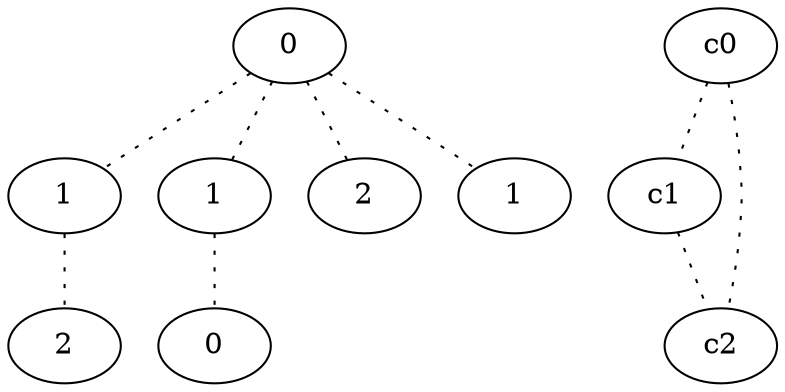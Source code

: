 graph {
a0[label=0];
a1[label=1];
a2[label=2];
a3[label=1];
a4[label=0];
a5[label=2];
a6[label=1];
a0 -- a1 [style=dotted];
a0 -- a3 [style=dotted];
a0 -- a5 [style=dotted];
a0 -- a6 [style=dotted];
a1 -- a2 [style=dotted];
a3 -- a4 [style=dotted];
c0 -- c1 [style=dotted];
c0 -- c2 [style=dotted];
c1 -- c2 [style=dotted];
}
